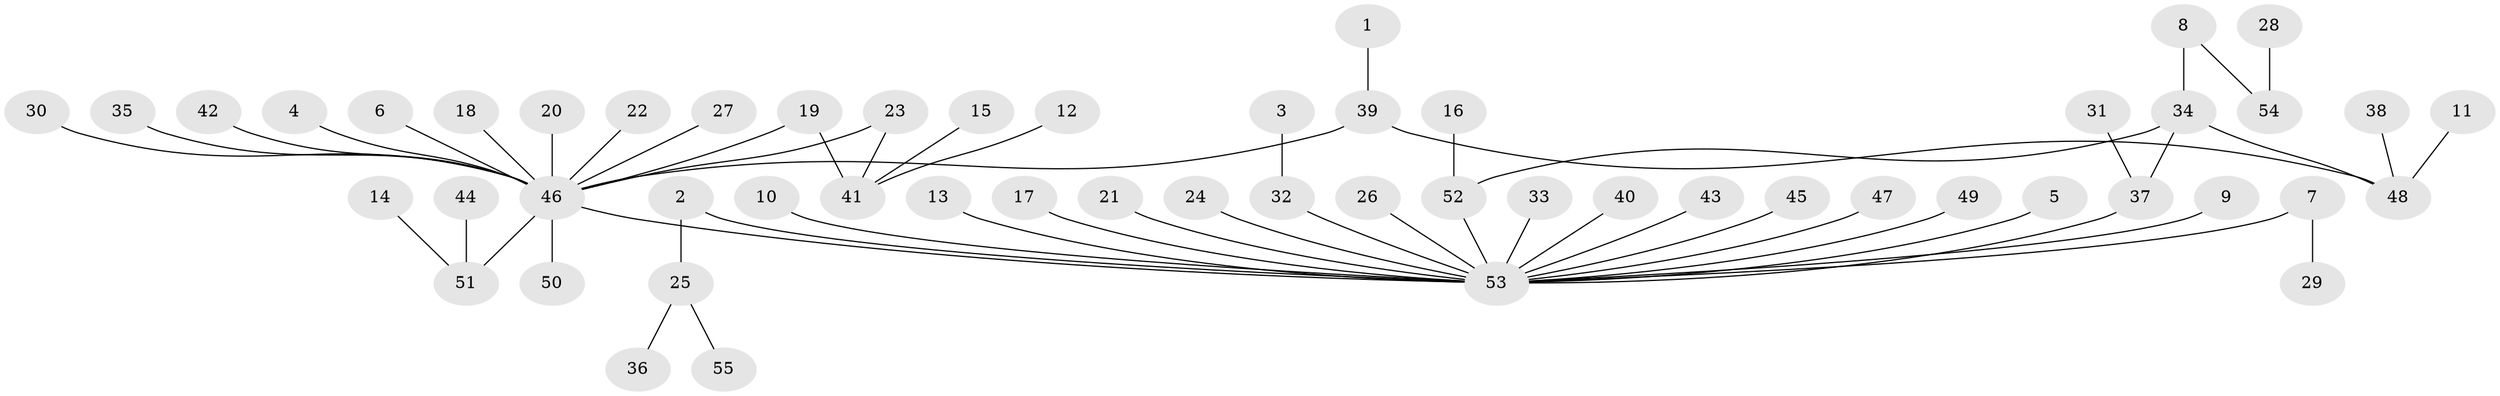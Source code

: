 // original degree distribution, {4: 0.037037037037037035, 5: 0.014814814814814815, 1: 0.6296296296296297, 7: 0.014814814814814815, 18: 0.007407407407407408, 23: 0.007407407407407408, 6: 0.02962962962962963, 2: 0.18518518518518517, 3: 0.07407407407407407}
// Generated by graph-tools (version 1.1) at 2025/36/03/04/25 23:36:43]
// undirected, 55 vertices, 57 edges
graph export_dot {
  node [color=gray90,style=filled];
  1;
  2;
  3;
  4;
  5;
  6;
  7;
  8;
  9;
  10;
  11;
  12;
  13;
  14;
  15;
  16;
  17;
  18;
  19;
  20;
  21;
  22;
  23;
  24;
  25;
  26;
  27;
  28;
  29;
  30;
  31;
  32;
  33;
  34;
  35;
  36;
  37;
  38;
  39;
  40;
  41;
  42;
  43;
  44;
  45;
  46;
  47;
  48;
  49;
  50;
  51;
  52;
  53;
  54;
  55;
  1 -- 39 [weight=1.0];
  2 -- 25 [weight=1.0];
  2 -- 53 [weight=1.0];
  3 -- 32 [weight=1.0];
  4 -- 46 [weight=1.0];
  5 -- 53 [weight=1.0];
  6 -- 46 [weight=1.0];
  7 -- 29 [weight=1.0];
  7 -- 53 [weight=1.0];
  8 -- 34 [weight=1.0];
  8 -- 54 [weight=1.0];
  9 -- 53 [weight=1.0];
  10 -- 53 [weight=1.0];
  11 -- 48 [weight=1.0];
  12 -- 41 [weight=1.0];
  13 -- 53 [weight=1.0];
  14 -- 51 [weight=1.0];
  15 -- 41 [weight=1.0];
  16 -- 52 [weight=1.0];
  17 -- 53 [weight=1.0];
  18 -- 46 [weight=1.0];
  19 -- 41 [weight=1.0];
  19 -- 46 [weight=1.0];
  20 -- 46 [weight=1.0];
  21 -- 53 [weight=1.0];
  22 -- 46 [weight=1.0];
  23 -- 41 [weight=1.0];
  23 -- 46 [weight=1.0];
  24 -- 53 [weight=1.0];
  25 -- 36 [weight=1.0];
  25 -- 55 [weight=1.0];
  26 -- 53 [weight=1.0];
  27 -- 46 [weight=1.0];
  28 -- 54 [weight=1.0];
  30 -- 46 [weight=1.0];
  31 -- 37 [weight=1.0];
  32 -- 53 [weight=1.0];
  33 -- 53 [weight=1.0];
  34 -- 37 [weight=1.0];
  34 -- 48 [weight=1.0];
  34 -- 52 [weight=1.0];
  35 -- 46 [weight=1.0];
  37 -- 53 [weight=1.0];
  38 -- 48 [weight=1.0];
  39 -- 46 [weight=1.0];
  39 -- 48 [weight=1.0];
  40 -- 53 [weight=1.0];
  42 -- 46 [weight=1.0];
  43 -- 53 [weight=1.0];
  44 -- 51 [weight=1.0];
  45 -- 53 [weight=1.0];
  46 -- 50 [weight=1.0];
  46 -- 51 [weight=1.0];
  46 -- 53 [weight=1.0];
  47 -- 53 [weight=1.0];
  49 -- 53 [weight=1.0];
  52 -- 53 [weight=1.0];
}
